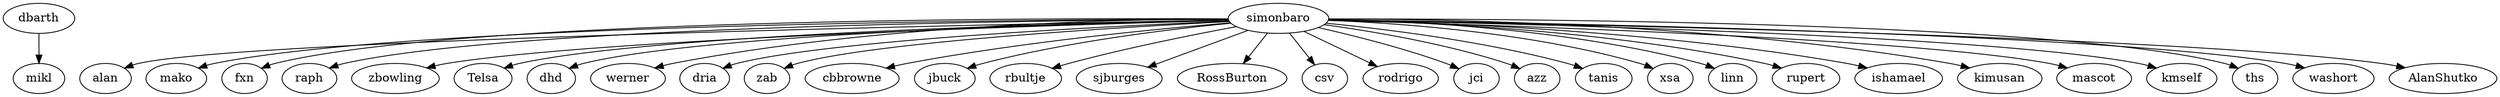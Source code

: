 digraph "G" {
   /* "dbarth" */
   "dbarth" -> "mikl" [level="Journeyer"];
   /* "simonbaro" */
   "simonbaro" -> "alan" [level="Master"];
   "simonbaro" -> "mako" [level="Master"];
   "simonbaro" -> "fxn" [level="Master"];
   "simonbaro" -> "raph" [level="Master"];
   "simonbaro" -> "zbowling" [level="Master"];
   "simonbaro" -> "Telsa" [level="Master"];
   "simonbaro" -> "dhd" [level="Master"];
   "simonbaro" -> "werner" [level="Master"];
   "simonbaro" -> "dria" [level="Master"];
   "simonbaro" -> "zab" [level="Master"];
   "simonbaro" -> "cbbrowne" [level="Master"];
   "simonbaro" -> "jbuck" [level="Master"];
   "simonbaro" -> "rbultje" [level="Master"];
   "simonbaro" -> "sjburges" [level="Master"];
   "simonbaro" -> "RossBurton" [level="Master"];
   "simonbaro" -> "csv" [level="Journeyer"];
   "simonbaro" -> "rodrigo" [level="Journeyer"];
   "simonbaro" -> "jci" [level="Journeyer"];
   "simonbaro" -> "azz" [level="Journeyer"];
   "simonbaro" -> "tanis" [level="Journeyer"];
   "simonbaro" -> "xsa" [level="Journeyer"];
   "simonbaro" -> "linn" [level="Journeyer"];
   "simonbaro" -> "rupert" [level="Journeyer"];
   "simonbaro" -> "ishamael" [level="Journeyer"];
   "simonbaro" -> "kimusan" [level="Journeyer"];
   "simonbaro" -> "mascot" [level="Journeyer"];
   "simonbaro" -> "kmself" [level="Journeyer"];
   "simonbaro" -> "ths" [level="Journeyer"];
   "simonbaro" -> "washort" [level="Journeyer"];
   "simonbaro" -> "AlanShutko" [level="Journeyer"];
}
